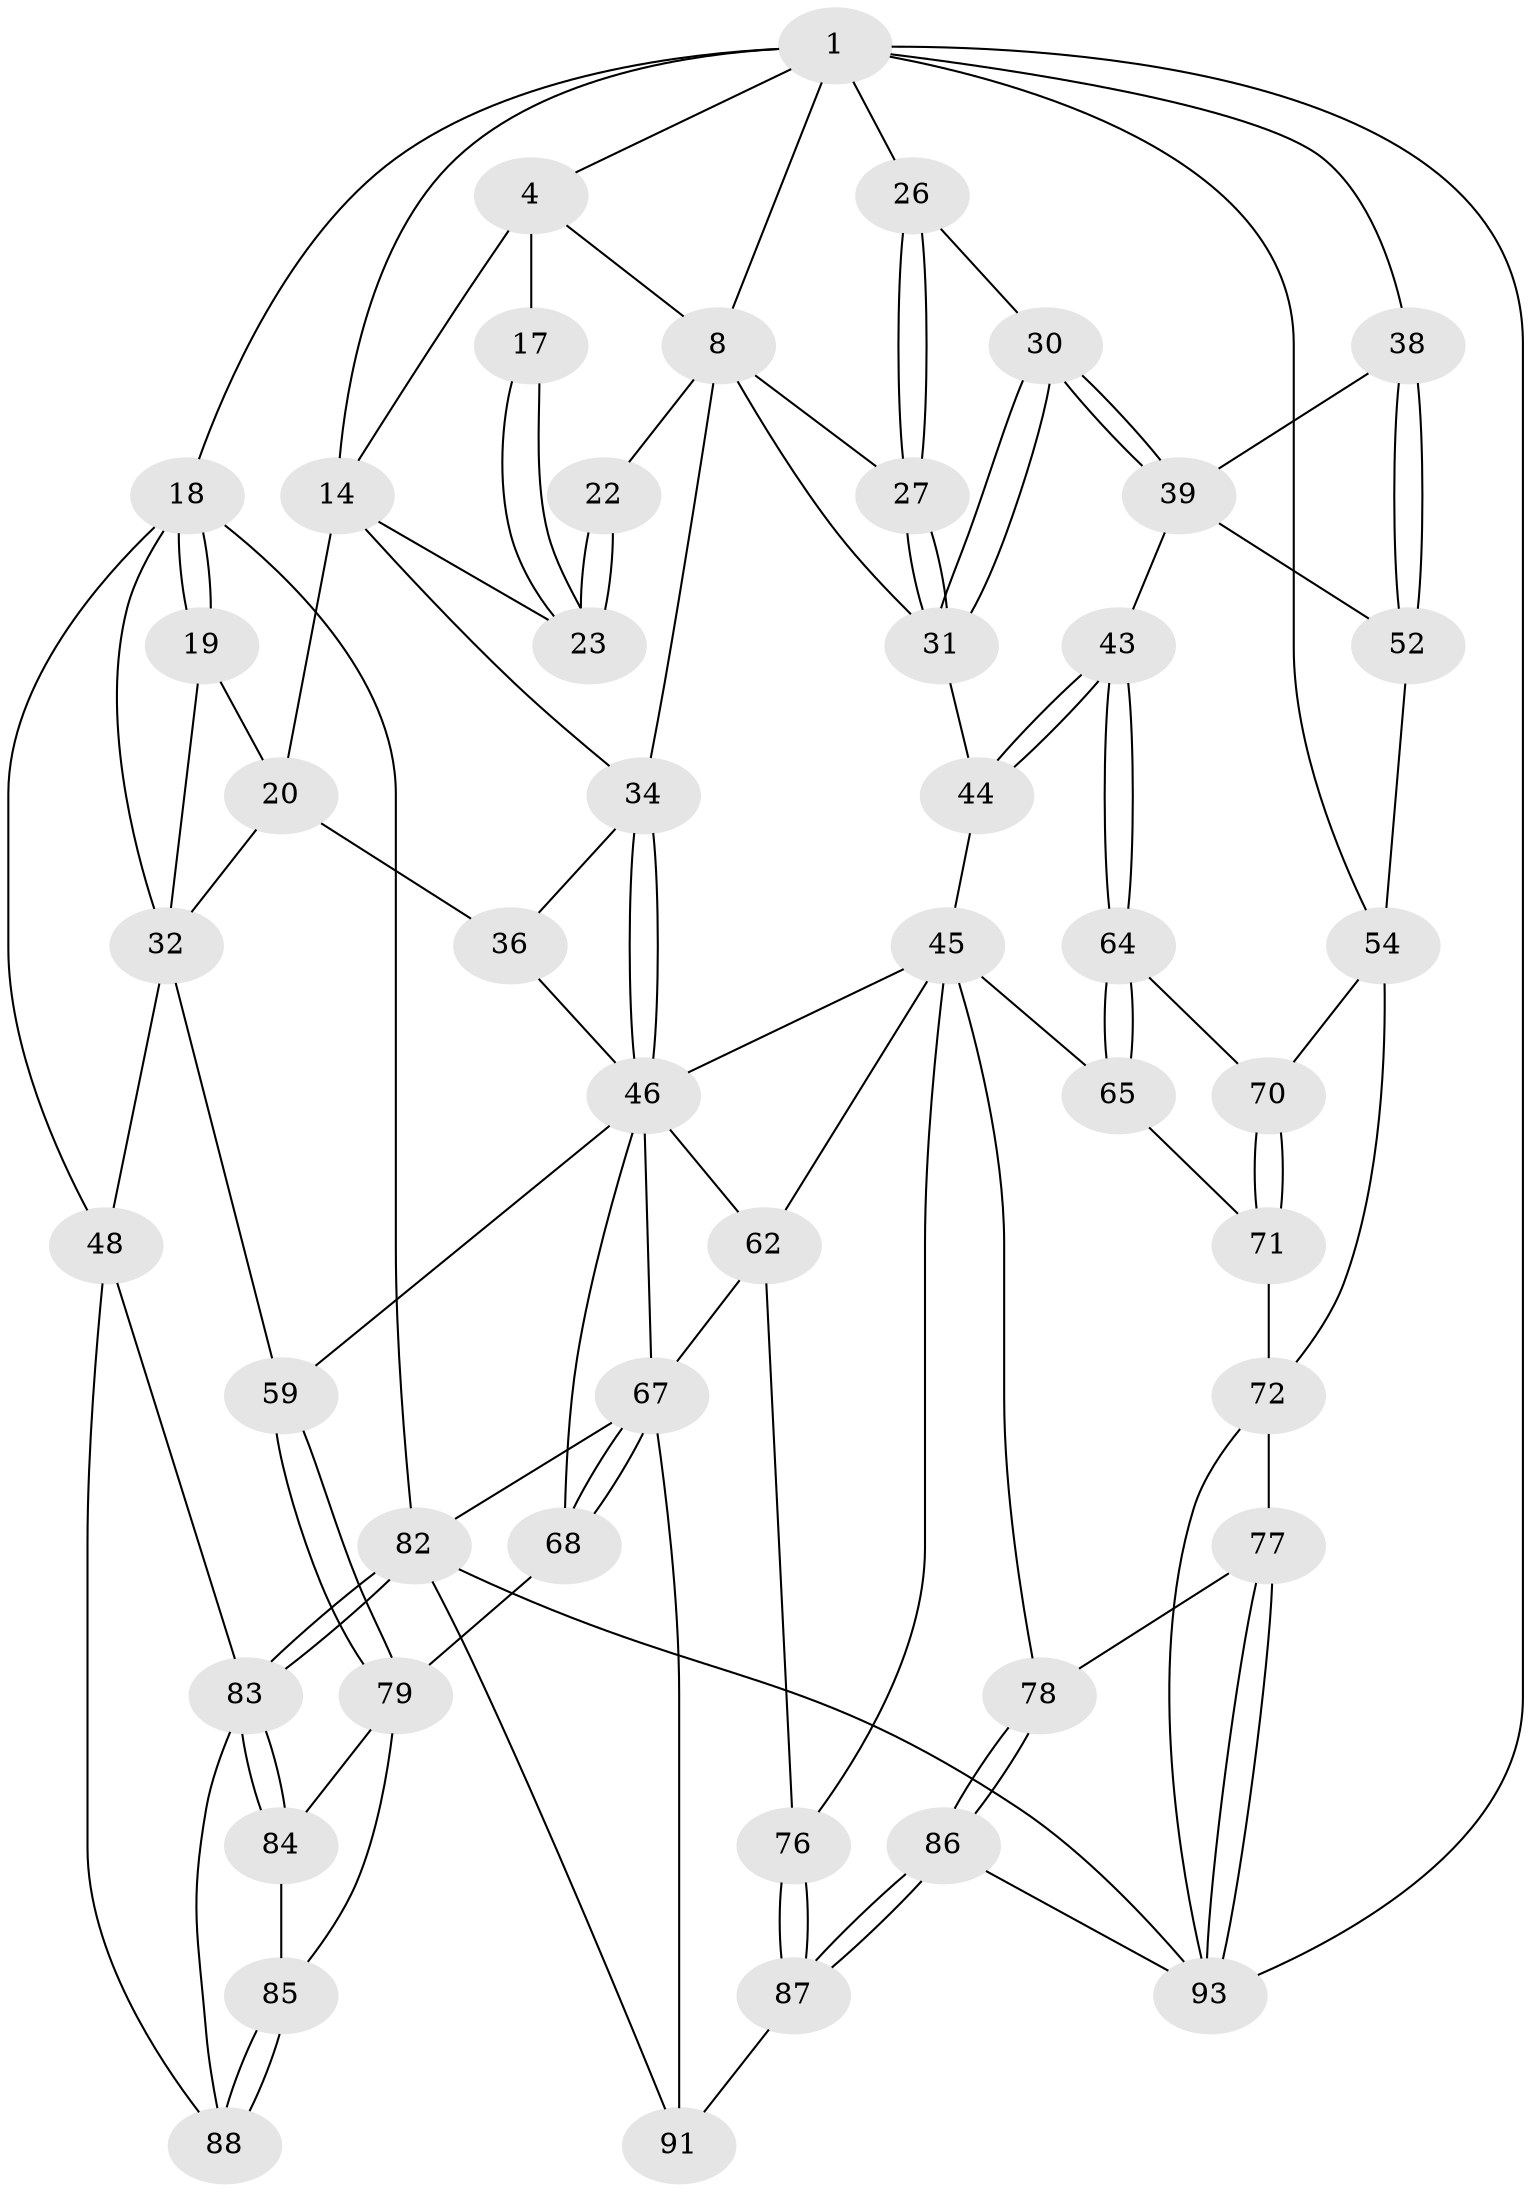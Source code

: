 // original degree distribution, {3: 0.030927835051546393, 6: 0.20618556701030927, 5: 0.5463917525773195, 4: 0.21649484536082475}
// Generated by graph-tools (version 1.1) at 2025/17/03/09/25 04:17:00]
// undirected, 48 vertices, 112 edges
graph export_dot {
graph [start="1"]
  node [color=gray90,style=filled];
  1 [pos="+0.6323491205357381+0",super="+6+2"];
  4 [pos="+0.3960318815345869+0",super="+13+5"];
  8 [pos="+0.6088074695269373+0.14736680573836897",super="+9+24"];
  14 [pos="+0.36638178860035975+0.22589925248037743",super="+25+15"];
  17 [pos="+0.5101999124759646+0.17710949190481132"];
  18 [pos="+0+0",super="+51"];
  19 [pos="+0.13956856750569485+0.061722638894171074",super="+21"];
  20 [pos="+0.17450814918518723+0.31699256659080427",super="+37"];
  22 [pos="+0.5778019375107276+0.26968906756252164"];
  23 [pos="+0.4870174794578006+0.2701043222411213"];
  26 [pos="+0.7412211161010214+0.22796443229654254",super="+29"];
  27 [pos="+0.7308706715637381+0.23851850589337142"];
  30 [pos="+0.8349483445496203+0.4415616446323284"];
  31 [pos="+0.784033624253688+0.4348009238292568",super="+40"];
  32 [pos="+0+0.19827161205275853",super="+41"];
  34 [pos="+0.5676633372073652+0.4950027104941636",super="+35"];
  36 [pos="+0.24386738492651536+0.4982531845142231"];
  38 [pos="+1+0.1976616301380803"];
  39 [pos="+0.877104413093919+0.4694753372751682",super="+42"];
  43 [pos="+0.8515460499588965+0.6110451746781121"];
  44 [pos="+0.7631883648687975+0.6024644205874198"];
  45 [pos="+0.6483525806955204+0.6329900615147616",super="+60"];
  46 [pos="+0.5530092655936129+0.5490384126133531",super="+56"];
  48 [pos="+0+0.8191778310753469",super="+49"];
  52 [pos="+1+0.6416678426995871"];
  54 [pos="+1+0.8966134480893532",super="+55"];
  59 [pos="+0+0.6605050509468641"];
  62 [pos="+0.46716117241822375+0.7015091701580511",super="+74"];
  64 [pos="+0.85225964962848+0.6273437612007486"];
  65 [pos="+0.7865666053950007+0.7432511532202748"];
  67 [pos="+0.29287694380404256+0.750073339655459",super="+75"];
  68 [pos="+0.226598542684901+0.700558014809885"];
  70 [pos="+0.9015700203186454+0.6979648688398367"];
  71 [pos="+0.8805262054400126+0.7724137791089728"];
  72 [pos="+0.9274335504495653+0.8586403829199861",super="+92+73"];
  76 [pos="+0.468527122844325+0.8442626944188995"];
  77 [pos="+0.7996823381898035+0.8823786189847828"];
  78 [pos="+0.7210500464736568+0.836214740818905"];
  79 [pos="+0+0.7135430697830751",super="+80"];
  82 [pos="+0.15968301690683703+0.9025276115839329",super="+94"];
  83 [pos="+0.14812631481992405+0.8793304179219108",super="+90"];
  84 [pos="+0.19555472642344668+0.7463596380334915"];
  85 [pos="+0.04659368085736453+0.7717463439930907"];
  86 [pos="+0.591996908726921+0.9441789600556649"];
  87 [pos="+0.4754217178133988+0.8633499131784435"];
  88 [pos="+0.08538890686165176+0.8495129360614124"];
  91 [pos="+0.3561556040772124+0.9817786721303431"];
  93 [pos="+0.8789896020714966+1",super="+95"];
  1 -- 8;
  1 -- 26 [weight=2];
  1 -- 4;
  1 -- 38;
  1 -- 18 [weight=2];
  1 -- 54;
  1 -- 93;
  1 -- 14;
  4 -- 17 [weight=2];
  4 -- 14;
  4 -- 8;
  8 -- 22 [weight=2];
  8 -- 34;
  8 -- 27;
  8 -- 31;
  14 -- 34;
  14 -- 23;
  14 -- 20;
  17 -- 23;
  17 -- 23;
  18 -- 19;
  18 -- 19;
  18 -- 32;
  18 -- 48;
  18 -- 82;
  19 -- 32;
  19 -- 20;
  20 -- 32;
  20 -- 36;
  22 -- 23;
  22 -- 23;
  26 -- 27;
  26 -- 27;
  26 -- 30;
  27 -- 31;
  27 -- 31;
  30 -- 31;
  30 -- 31;
  30 -- 39;
  30 -- 39;
  31 -- 44;
  32 -- 48;
  32 -- 59;
  34 -- 46;
  34 -- 46;
  34 -- 36;
  36 -- 46;
  38 -- 39;
  38 -- 52;
  38 -- 52;
  39 -- 43;
  39 -- 52;
  43 -- 44;
  43 -- 44;
  43 -- 64;
  43 -- 64;
  44 -- 45;
  45 -- 46;
  45 -- 65;
  45 -- 78;
  45 -- 76;
  45 -- 62;
  46 -- 67;
  46 -- 68;
  46 -- 62;
  46 -- 59;
  48 -- 88;
  48 -- 83;
  52 -- 54;
  54 -- 72 [weight=2];
  54 -- 70;
  59 -- 79;
  59 -- 79;
  62 -- 76;
  62 -- 67;
  64 -- 65;
  64 -- 65;
  64 -- 70;
  65 -- 71;
  67 -- 68;
  67 -- 68;
  67 -- 91;
  67 -- 82;
  68 -- 79;
  70 -- 71;
  70 -- 71;
  71 -- 72;
  72 -- 93;
  72 -- 77;
  76 -- 87;
  76 -- 87;
  77 -- 78;
  77 -- 93;
  77 -- 93;
  78 -- 86;
  78 -- 86;
  79 -- 85;
  79 -- 84;
  82 -- 83;
  82 -- 83;
  82 -- 91;
  82 -- 93;
  83 -- 84;
  83 -- 84;
  83 -- 88;
  84 -- 85;
  85 -- 88;
  85 -- 88;
  86 -- 87;
  86 -- 87;
  86 -- 93;
  87 -- 91;
}
